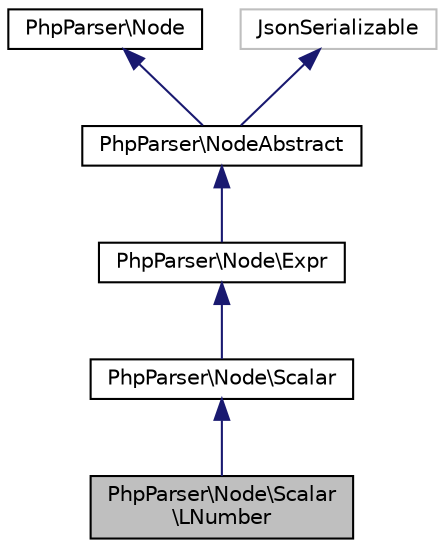 digraph "PhpParser\Node\Scalar\LNumber"
{
  edge [fontname="Helvetica",fontsize="10",labelfontname="Helvetica",labelfontsize="10"];
  node [fontname="Helvetica",fontsize="10",shape=record];
  Node0 [label="PhpParser\\Node\\Scalar\l\\LNumber",height=0.2,width=0.4,color="black", fillcolor="grey75", style="filled", fontcolor="black"];
  Node1 -> Node0 [dir="back",color="midnightblue",fontsize="10",style="solid",fontname="Helvetica"];
  Node1 [label="PhpParser\\Node\\Scalar",height=0.2,width=0.4,color="black", fillcolor="white", style="filled",URL="$classPhpParser_1_1Node_1_1Scalar.html"];
  Node2 -> Node1 [dir="back",color="midnightblue",fontsize="10",style="solid",fontname="Helvetica"];
  Node2 [label="PhpParser\\Node\\Expr",height=0.2,width=0.4,color="black", fillcolor="white", style="filled",URL="$classPhpParser_1_1Node_1_1Expr.html"];
  Node3 -> Node2 [dir="back",color="midnightblue",fontsize="10",style="solid",fontname="Helvetica"];
  Node3 [label="PhpParser\\NodeAbstract",height=0.2,width=0.4,color="black", fillcolor="white", style="filled",URL="$classPhpParser_1_1NodeAbstract.html"];
  Node4 -> Node3 [dir="back",color="midnightblue",fontsize="10",style="solid",fontname="Helvetica"];
  Node4 [label="PhpParser\\Node",height=0.2,width=0.4,color="black", fillcolor="white", style="filled",URL="$interfacePhpParser_1_1Node.html"];
  Node5 -> Node3 [dir="back",color="midnightblue",fontsize="10",style="solid",fontname="Helvetica"];
  Node5 [label="JsonSerializable",height=0.2,width=0.4,color="grey75", fillcolor="white", style="filled"];
}
